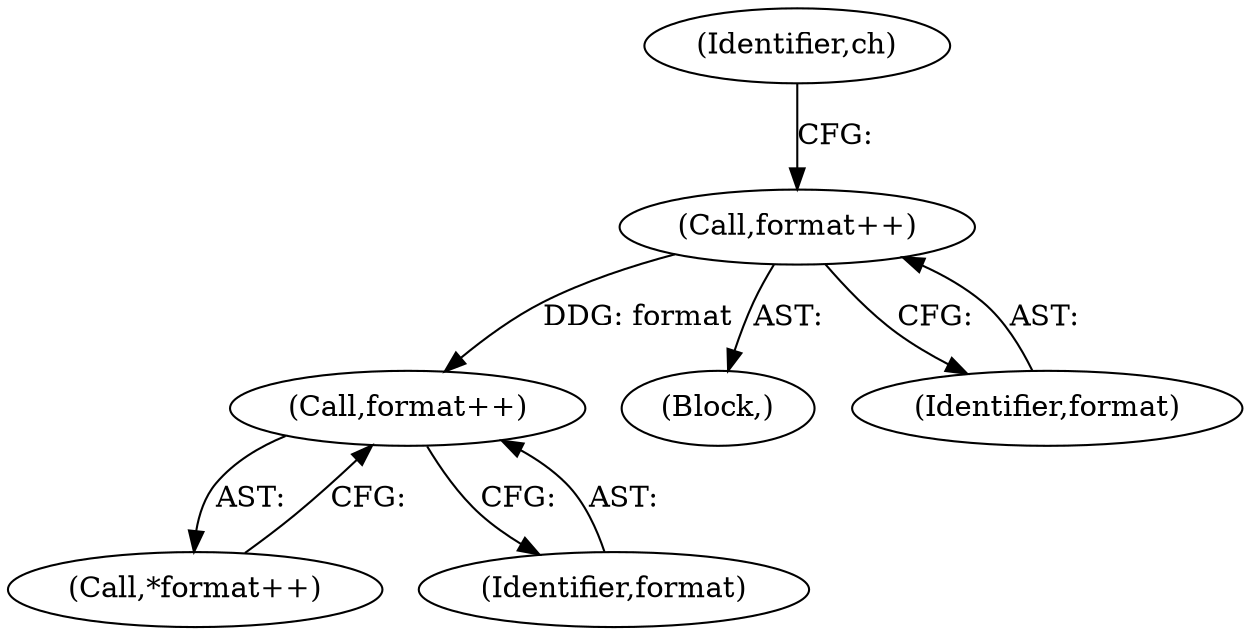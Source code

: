 digraph "0_openssl_578b956fe741bf8e84055547b1e83c28dd902c73@pointer" {
"1000398" [label="(Call,format++)"];
"1000389" [label="(Call,format++)"];
"1000389" [label="(Call,format++)"];
"1000397" [label="(Call,*format++)"];
"1000385" [label="(Block,)"];
"1000390" [label="(Identifier,format)"];
"1000399" [label="(Identifier,format)"];
"1000398" [label="(Call,format++)"];
"1000396" [label="(Identifier,ch)"];
"1000398" -> "1000397"  [label="AST: "];
"1000398" -> "1000399"  [label="CFG: "];
"1000399" -> "1000398"  [label="AST: "];
"1000397" -> "1000398"  [label="CFG: "];
"1000389" -> "1000398"  [label="DDG: format"];
"1000389" -> "1000385"  [label="AST: "];
"1000389" -> "1000390"  [label="CFG: "];
"1000390" -> "1000389"  [label="AST: "];
"1000396" -> "1000389"  [label="CFG: "];
}
